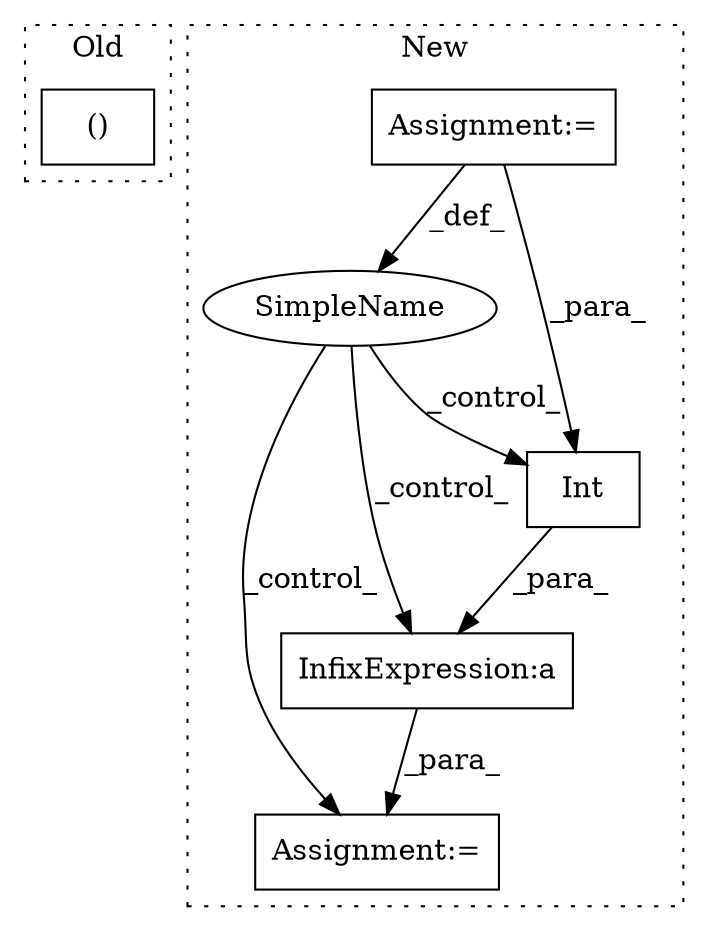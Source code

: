 digraph G {
subgraph cluster0 {
1 [label="()" a="106" s="7719" l="85" shape="box"];
label = "Old";
style="dotted";
}
subgraph cluster1 {
2 [label="Int" a="32" s="13974,14003" l="4,1" shape="box"];
3 [label="Assignment:=" a="7" s="14174" l="6" shape="box"];
4 [label="SimpleName" a="42" s="" l="" shape="ellipse"];
5 [label="Assignment:=" a="7" s="13782" l="1" shape="box"];
6 [label="InfixExpression:a" a="27" s="14230" l="3" shape="box"];
label = "New";
style="dotted";
}
2 -> 6 [label="_para_"];
4 -> 2 [label="_control_"];
4 -> 3 [label="_control_"];
4 -> 6 [label="_control_"];
5 -> 2 [label="_para_"];
5 -> 4 [label="_def_"];
6 -> 3 [label="_para_"];
}